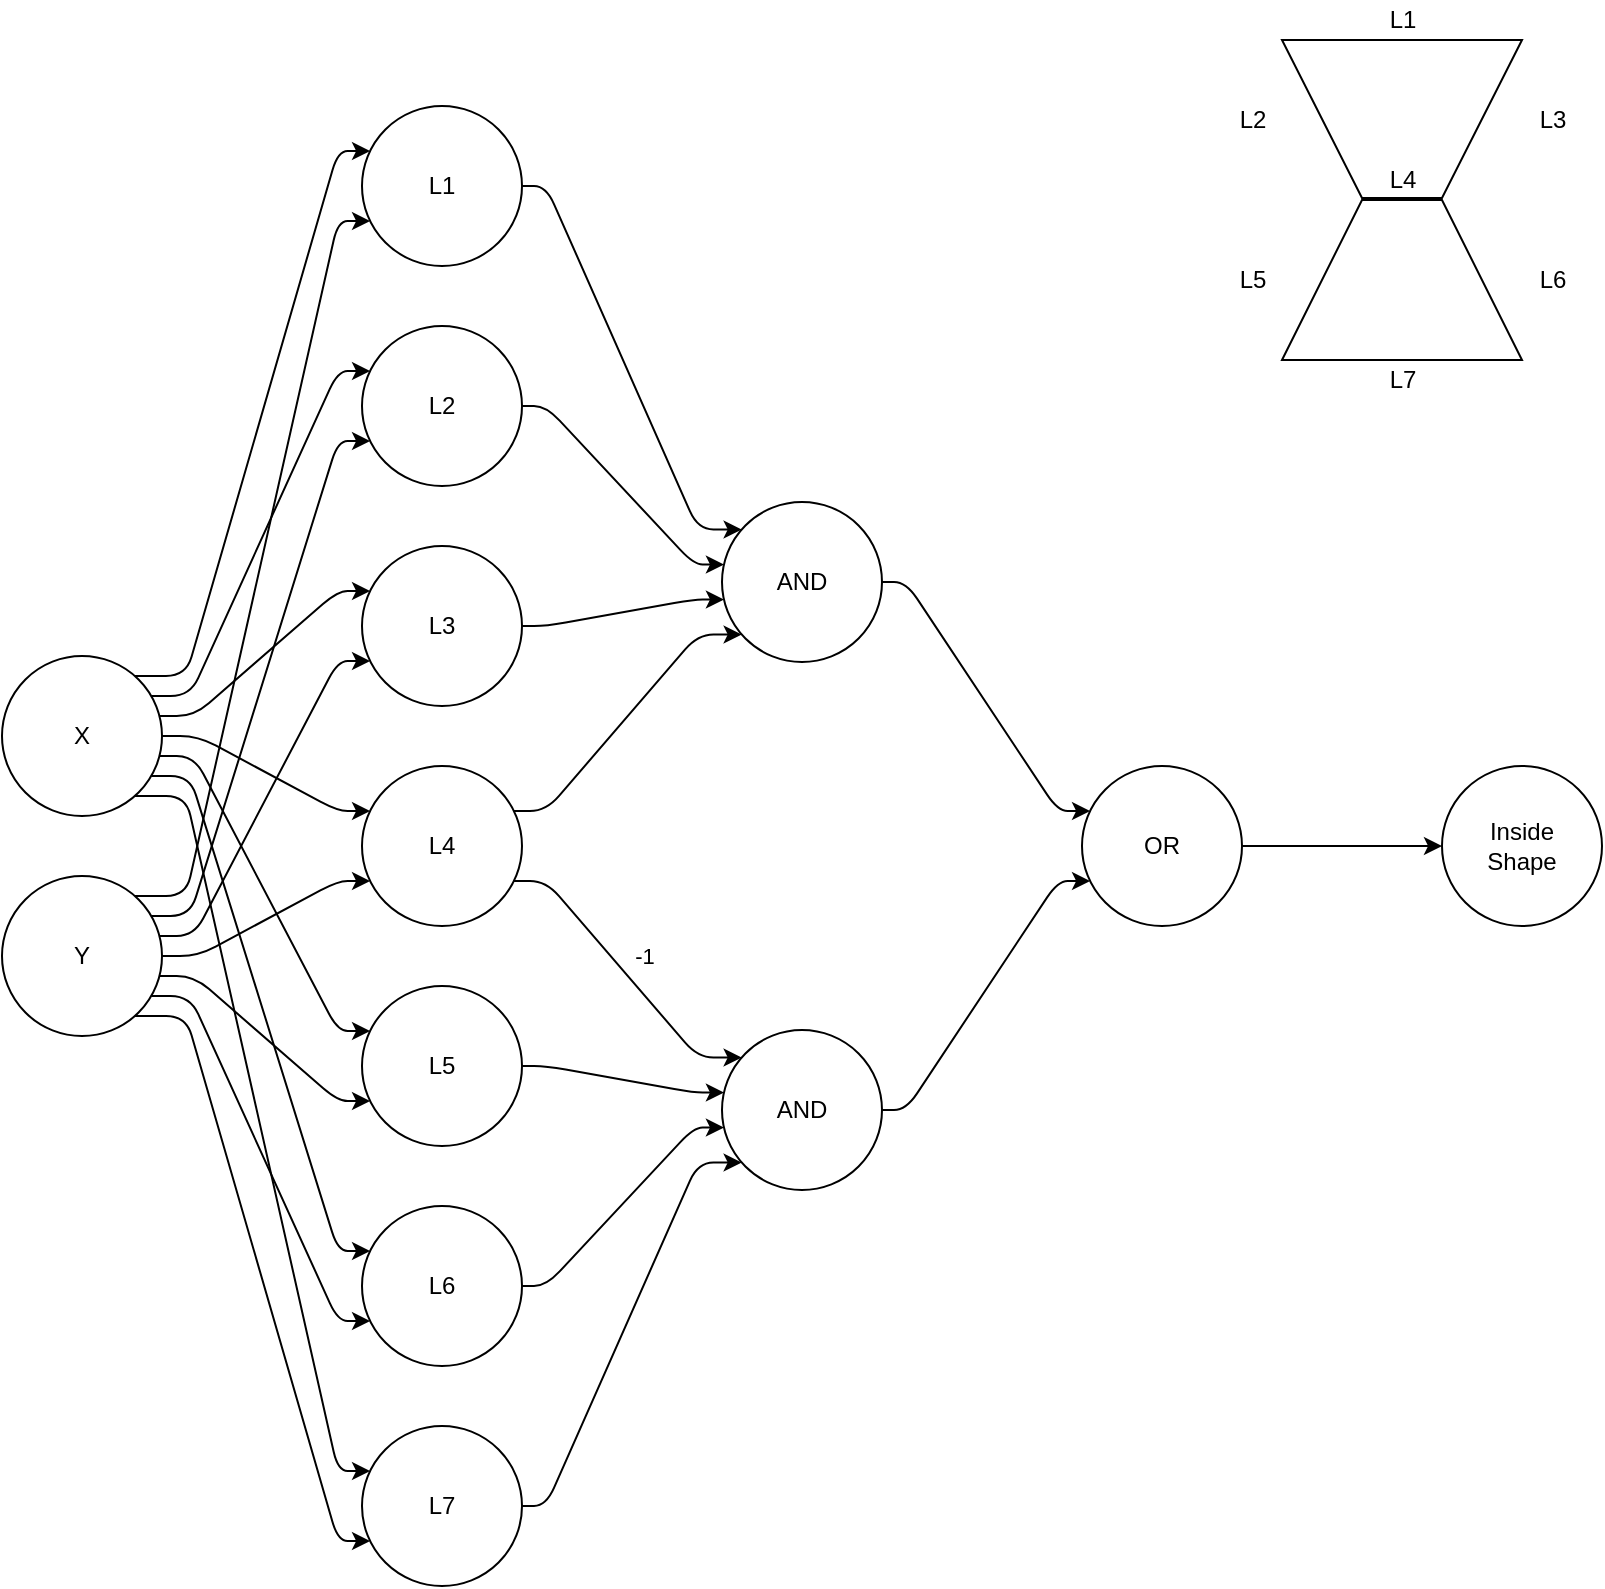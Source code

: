 <mxfile>
    <diagram id="5Jc84xkCsBTAqoPWwrEa" name="Page-1">
        <mxGraphModel dx="1207" dy="976" grid="1" gridSize="10" guides="1" tooltips="1" connect="1" arrows="1" fold="1" page="1" pageScale="1" pageWidth="850" pageHeight="1100" math="0" shadow="0">
            <root>
                <mxCell id="0"/>
                <mxCell id="1" parent="0"/>
                <mxCell id="6" style="edgeStyle=none;html=1;noEdgeStyle=1;orthogonal=1;" parent="1" source="2" target="4" edge="1">
                    <mxGeometry relative="1" as="geometry">
                        <Array as="points">
                            <mxPoint x="92" y="358.0"/>
                            <mxPoint x="168" y="95.5"/>
                        </Array>
                    </mxGeometry>
                </mxCell>
                <mxCell id="7" style="edgeStyle=none;html=1;noEdgeStyle=1;orthogonal=1;" parent="1" source="2" target="5" edge="1">
                    <mxGeometry relative="1" as="geometry">
                        <Array as="points">
                            <mxPoint x="94" y="368.0"/>
                            <mxPoint x="168" y="205.5"/>
                        </Array>
                    </mxGeometry>
                </mxCell>
                <mxCell id="9" style="edgeStyle=none;html=1;noEdgeStyle=1;orthogonal=1;" parent="1" source="2" target="8" edge="1">
                    <mxGeometry relative="1" as="geometry">
                        <Array as="points">
                            <mxPoint x="96" y="378.0"/>
                            <mxPoint x="168" y="315.5"/>
                        </Array>
                    </mxGeometry>
                </mxCell>
                <mxCell id="11" style="edgeStyle=none;html=1;noEdgeStyle=1;orthogonal=1;" parent="1" source="2" target="10" edge="1">
                    <mxGeometry relative="1" as="geometry">
                        <Array as="points">
                            <mxPoint x="98" y="388.0"/>
                            <mxPoint x="168" y="425.5"/>
                        </Array>
                    </mxGeometry>
                </mxCell>
                <mxCell id="52" style="edgeStyle=none;html=1;noEdgeStyle=1;orthogonal=1;" edge="1" parent="1" source="2" target="38">
                    <mxGeometry relative="1" as="geometry">
                        <Array as="points">
                            <mxPoint x="96" y="398.0"/>
                            <mxPoint x="168" y="535.5"/>
                        </Array>
                    </mxGeometry>
                </mxCell>
                <mxCell id="53" style="edgeStyle=none;html=1;noEdgeStyle=1;orthogonal=1;" edge="1" parent="1" source="2" target="40">
                    <mxGeometry relative="1" as="geometry">
                        <Array as="points">
                            <mxPoint x="94" y="408.0"/>
                            <mxPoint x="168" y="645.5"/>
                        </Array>
                    </mxGeometry>
                </mxCell>
                <mxCell id="54" style="edgeStyle=none;html=1;noEdgeStyle=1;orthogonal=1;" edge="1" parent="1" source="2" target="42">
                    <mxGeometry relative="1" as="geometry">
                        <Array as="points">
                            <mxPoint x="92" y="418.0"/>
                            <mxPoint x="168" y="755.5"/>
                        </Array>
                    </mxGeometry>
                </mxCell>
                <mxCell id="2" value="X" style="ellipse;whiteSpace=wrap;html=1;aspect=fixed;" parent="1" vertex="1">
                    <mxGeometry y="348.0" width="80" height="80" as="geometry"/>
                </mxCell>
                <mxCell id="24" style="edgeStyle=none;html=1;noEdgeStyle=1;orthogonal=1;" edge="1" parent="1" source="4" target="22">
                    <mxGeometry relative="1" as="geometry">
                        <Array as="points">
                            <mxPoint x="272" y="113.0"/>
                            <mxPoint x="348" y="284.75"/>
                        </Array>
                    </mxGeometry>
                </mxCell>
                <mxCell id="4" value="L1" style="ellipse;whiteSpace=wrap;html=1;aspect=fixed;" parent="1" vertex="1">
                    <mxGeometry x="180" y="73.0" width="80" height="80" as="geometry"/>
                </mxCell>
                <mxCell id="27" style="edgeStyle=none;html=1;noEdgeStyle=1;orthogonal=1;" edge="1" parent="1" source="5" target="22">
                    <mxGeometry relative="1" as="geometry">
                        <Array as="points">
                            <mxPoint x="272" y="223.0"/>
                            <mxPoint x="346" y="302.25"/>
                        </Array>
                    </mxGeometry>
                </mxCell>
                <mxCell id="5" value="L2" style="ellipse;whiteSpace=wrap;html=1;aspect=fixed;" parent="1" vertex="1">
                    <mxGeometry x="180" y="183.0" width="80" height="80" as="geometry"/>
                </mxCell>
                <mxCell id="28" style="edgeStyle=none;html=1;noEdgeStyle=1;orthogonal=1;" edge="1" parent="1" source="8" target="22">
                    <mxGeometry relative="1" as="geometry">
                        <Array as="points">
                            <mxPoint x="272" y="333.0"/>
                            <mxPoint x="346" y="319.75"/>
                        </Array>
                    </mxGeometry>
                </mxCell>
                <mxCell id="8" value="L3" style="ellipse;whiteSpace=wrap;html=1;aspect=fixed;" parent="1" vertex="1">
                    <mxGeometry x="180" y="293.0" width="80" height="80" as="geometry"/>
                </mxCell>
                <mxCell id="29" style="edgeStyle=none;html=1;noEdgeStyle=1;orthogonal=1;" edge="1" parent="1" source="10" target="22">
                    <mxGeometry relative="1" as="geometry">
                        <Array as="points">
                            <mxPoint x="272" y="425.5"/>
                            <mxPoint x="348" y="337.25"/>
                        </Array>
                    </mxGeometry>
                </mxCell>
                <mxCell id="70" style="edgeStyle=none;html=1;noEdgeStyle=1;orthogonal=1;" edge="1" parent="1" source="10" target="43">
                    <mxGeometry relative="1" as="geometry">
                        <Array as="points">
                            <mxPoint x="272" y="460.5"/>
                            <mxPoint x="348" y="548.75"/>
                        </Array>
                    </mxGeometry>
                </mxCell>
                <mxCell id="71" value="-1" style="edgeLabel;html=1;align=center;verticalAlign=middle;resizable=0;points=[];" vertex="1" connectable="0" parent="70">
                    <mxGeometry x="3.667" y="5.667" relative="1" as="geometry">
                        <mxPoint x="-255" y="-45" as="offset"/>
                    </mxGeometry>
                </mxCell>
                <mxCell id="10" value="L4" style="ellipse;whiteSpace=wrap;html=1;aspect=fixed;" parent="1" vertex="1">
                    <mxGeometry x="180" y="403.0" width="80" height="80" as="geometry"/>
                </mxCell>
                <mxCell id="45" style="edgeStyle=none;html=1;noEdgeStyle=1;orthogonal=1;" edge="1" parent="1" source="22" target="44">
                    <mxGeometry relative="1" as="geometry">
                        <Array as="points">
                            <mxPoint x="452" y="311.0"/>
                            <mxPoint x="528" y="425.5"/>
                        </Array>
                    </mxGeometry>
                </mxCell>
                <mxCell id="22" value="AND" style="ellipse;whiteSpace=wrap;html=1;aspect=fixed;" vertex="1" parent="1">
                    <mxGeometry x="360" y="271.0" width="80" height="80" as="geometry"/>
                </mxCell>
                <mxCell id="31" style="edgeStyle=none;html=1;noEdgeStyle=1;orthogonal=1;" edge="1" parent="1" source="34" target="38">
                    <mxGeometry relative="1" as="geometry">
                        <Array as="points">
                            <mxPoint x="96" y="508.0"/>
                            <mxPoint x="168" y="570.5"/>
                        </Array>
                    </mxGeometry>
                </mxCell>
                <mxCell id="32" style="edgeStyle=none;html=1;noEdgeStyle=1;orthogonal=1;" edge="1" parent="1" source="34" target="40">
                    <mxGeometry relative="1" as="geometry">
                        <Array as="points">
                            <mxPoint x="94" y="518"/>
                            <mxPoint x="168" y="680.5"/>
                        </Array>
                    </mxGeometry>
                </mxCell>
                <mxCell id="33" style="edgeStyle=none;html=1;noEdgeStyle=1;orthogonal=1;" edge="1" parent="1" source="34" target="42">
                    <mxGeometry relative="1" as="geometry">
                        <Array as="points">
                            <mxPoint x="92" y="528"/>
                            <mxPoint x="168" y="790.5"/>
                        </Array>
                    </mxGeometry>
                </mxCell>
                <mxCell id="47" style="edgeStyle=none;html=1;noEdgeStyle=1;orthogonal=1;" edge="1" parent="1" source="34" target="4">
                    <mxGeometry relative="1" as="geometry">
                        <Array as="points">
                            <mxPoint x="92" y="468.0"/>
                            <mxPoint x="168" y="130.5"/>
                        </Array>
                    </mxGeometry>
                </mxCell>
                <mxCell id="48" style="edgeStyle=none;html=1;noEdgeStyle=1;orthogonal=1;" edge="1" parent="1" source="34" target="5">
                    <mxGeometry relative="1" as="geometry">
                        <Array as="points">
                            <mxPoint x="94" y="478.0"/>
                            <mxPoint x="168" y="240.5"/>
                        </Array>
                    </mxGeometry>
                </mxCell>
                <mxCell id="49" style="edgeStyle=none;html=1;noEdgeStyle=1;orthogonal=1;" edge="1" parent="1" source="34" target="8">
                    <mxGeometry relative="1" as="geometry">
                        <Array as="points">
                            <mxPoint x="96" y="488.0"/>
                            <mxPoint x="168" y="350.5"/>
                        </Array>
                    </mxGeometry>
                </mxCell>
                <mxCell id="50" style="edgeStyle=none;html=1;noEdgeStyle=1;orthogonal=1;" edge="1" parent="1" source="34" target="10">
                    <mxGeometry relative="1" as="geometry">
                        <Array as="points">
                            <mxPoint x="98" y="498.0"/>
                            <mxPoint x="168" y="460.5"/>
                        </Array>
                    </mxGeometry>
                </mxCell>
                <mxCell id="34" value="Y" style="ellipse;whiteSpace=wrap;html=1;aspect=fixed;" vertex="1" parent="1">
                    <mxGeometry y="458.0" width="80" height="80" as="geometry"/>
                </mxCell>
                <mxCell id="37" style="edgeStyle=none;html=1;noEdgeStyle=1;orthogonal=1;" edge="1" parent="1" source="38" target="43">
                    <mxGeometry relative="1" as="geometry">
                        <Array as="points">
                            <mxPoint x="272" y="553"/>
                            <mxPoint x="346" y="566.25"/>
                        </Array>
                    </mxGeometry>
                </mxCell>
                <mxCell id="38" value="L5" style="ellipse;whiteSpace=wrap;html=1;aspect=fixed;" vertex="1" parent="1">
                    <mxGeometry x="180" y="513" width="80" height="80" as="geometry"/>
                </mxCell>
                <mxCell id="39" style="edgeStyle=none;html=1;noEdgeStyle=1;orthogonal=1;" edge="1" parent="1" source="40" target="43">
                    <mxGeometry relative="1" as="geometry">
                        <Array as="points">
                            <mxPoint x="272" y="663"/>
                            <mxPoint x="346" y="583.75"/>
                        </Array>
                    </mxGeometry>
                </mxCell>
                <mxCell id="40" value="L6" style="ellipse;whiteSpace=wrap;html=1;aspect=fixed;" vertex="1" parent="1">
                    <mxGeometry x="180" y="623" width="80" height="80" as="geometry"/>
                </mxCell>
                <mxCell id="41" style="edgeStyle=none;html=1;noEdgeStyle=1;orthogonal=1;" edge="1" parent="1" source="42" target="43">
                    <mxGeometry relative="1" as="geometry">
                        <Array as="points">
                            <mxPoint x="272" y="773"/>
                            <mxPoint x="348" y="601.25"/>
                        </Array>
                    </mxGeometry>
                </mxCell>
                <mxCell id="42" value="L7" style="ellipse;whiteSpace=wrap;html=1;aspect=fixed;" vertex="1" parent="1">
                    <mxGeometry x="180" y="733" width="80" height="80" as="geometry"/>
                </mxCell>
                <mxCell id="46" style="edgeStyle=none;html=1;noEdgeStyle=1;orthogonal=1;" edge="1" parent="1" source="43" target="44">
                    <mxGeometry relative="1" as="geometry">
                        <Array as="points">
                            <mxPoint x="452" y="575"/>
                            <mxPoint x="528" y="460.5"/>
                        </Array>
                    </mxGeometry>
                </mxCell>
                <mxCell id="43" value="AND" style="ellipse;whiteSpace=wrap;html=1;aspect=fixed;" vertex="1" parent="1">
                    <mxGeometry x="360" y="535" width="80" height="80" as="geometry"/>
                </mxCell>
                <mxCell id="56" style="edgeStyle=none;html=1;noEdgeStyle=1;orthogonal=1;" edge="1" parent="1" source="44" target="55">
                    <mxGeometry relative="1" as="geometry">
                        <Array as="points">
                            <mxPoint x="632" y="443.0"/>
                            <mxPoint x="708" y="443.0"/>
                        </Array>
                    </mxGeometry>
                </mxCell>
                <mxCell id="44" value="OR" style="ellipse;whiteSpace=wrap;html=1;aspect=fixed;" vertex="1" parent="1">
                    <mxGeometry x="540" y="403.0" width="80" height="80" as="geometry"/>
                </mxCell>
                <mxCell id="55" value="Inside&lt;br&gt;Shape" style="ellipse;whiteSpace=wrap;html=1;aspect=fixed;" vertex="1" parent="1">
                    <mxGeometry x="720" y="403.0" width="80" height="80" as="geometry"/>
                </mxCell>
                <mxCell id="59" value="" style="shape=trapezoid;perimeter=trapezoidPerimeter;whiteSpace=wrap;html=1;fixedSize=1;size=40;" vertex="1" parent="1">
                    <mxGeometry x="640" y="120" width="120" height="80" as="geometry"/>
                </mxCell>
                <mxCell id="61" value="" style="shape=trapezoid;perimeter=trapezoidPerimeter;whiteSpace=wrap;html=1;fixedSize=1;rotation=-180;size=40;" vertex="1" parent="1">
                    <mxGeometry x="640" y="40" width="120" height="79" as="geometry"/>
                </mxCell>
                <mxCell id="62" value="L1" style="text;html=1;align=center;verticalAlign=middle;resizable=0;points=[];autosize=1;strokeColor=none;" vertex="1" parent="1">
                    <mxGeometry x="685" y="20" width="30" height="20" as="geometry"/>
                </mxCell>
                <mxCell id="63" value="L2" style="text;html=1;align=center;verticalAlign=middle;resizable=0;points=[];autosize=1;strokeColor=none;" vertex="1" parent="1">
                    <mxGeometry x="610" y="70" width="30" height="20" as="geometry"/>
                </mxCell>
                <mxCell id="64" value="L3" style="text;html=1;align=center;verticalAlign=middle;resizable=0;points=[];autosize=1;strokeColor=none;" vertex="1" parent="1">
                    <mxGeometry x="760" y="69.5" width="30" height="20" as="geometry"/>
                </mxCell>
                <mxCell id="65" value="L4" style="text;html=1;align=center;verticalAlign=middle;resizable=0;points=[];autosize=1;strokeColor=none;" vertex="1" parent="1">
                    <mxGeometry x="685" y="100" width="30" height="20" as="geometry"/>
                </mxCell>
                <mxCell id="67" value="L5" style="text;html=1;align=center;verticalAlign=middle;resizable=0;points=[];autosize=1;strokeColor=none;" vertex="1" parent="1">
                    <mxGeometry x="610" y="150" width="30" height="20" as="geometry"/>
                </mxCell>
                <mxCell id="68" value="L6" style="text;html=1;align=center;verticalAlign=middle;resizable=0;points=[];autosize=1;strokeColor=none;" vertex="1" parent="1">
                    <mxGeometry x="760" y="150" width="30" height="20" as="geometry"/>
                </mxCell>
                <mxCell id="69" value="L7" style="text;html=1;align=center;verticalAlign=middle;resizable=0;points=[];autosize=1;strokeColor=none;" vertex="1" parent="1">
                    <mxGeometry x="685" y="200" width="30" height="20" as="geometry"/>
                </mxCell>
            </root>
        </mxGraphModel>
    </diagram>
</mxfile>
